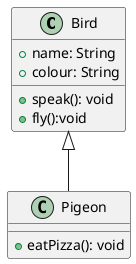 @startuml
'https://plantuml.com/class-diagram


class Bird {
    + name: String
    + colour: String

    +speak(): void
    +fly():void
}

class Pigeon {
    +eatPizza(): void
}

Bird <|-- Pigeon

@enduml